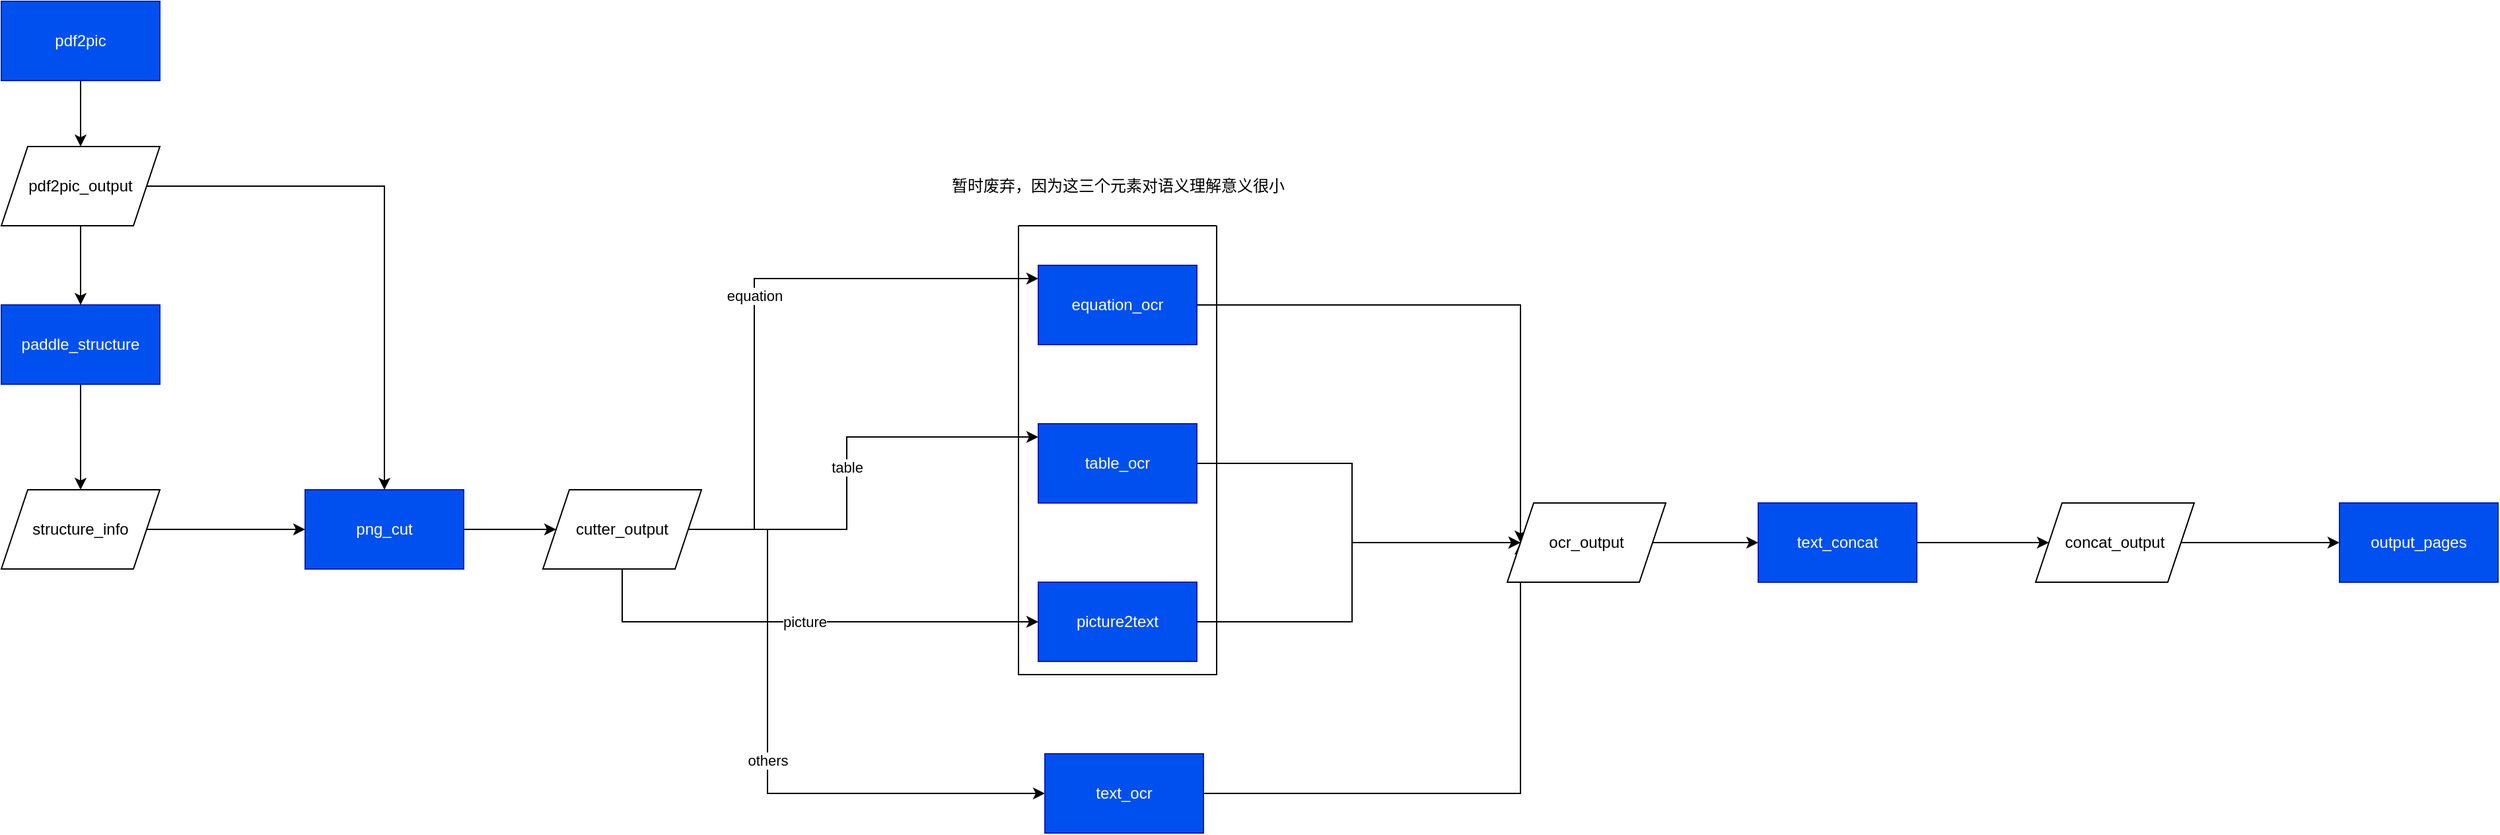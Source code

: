 <mxfile version="26.0.16">
  <diagram name="第 1 页" id="KZrwpAOeTvSQi1EUeY_K">
    <mxGraphModel dx="1226" dy="791" grid="1" gridSize="10" guides="1" tooltips="1" connect="1" arrows="1" fold="1" page="1" pageScale="1" pageWidth="1169" pageHeight="1654" math="0" shadow="0">
      <root>
        <mxCell id="0" />
        <mxCell id="1" parent="0" />
        <mxCell id="iK-Tf6I9okRKNBmvMFTR-24" value="" style="edgeStyle=orthogonalEdgeStyle;rounded=0;orthogonalLoop=1;jettySize=auto;html=1;" parent="1" source="iK-Tf6I9okRKNBmvMFTR-25" target="iK-Tf6I9okRKNBmvMFTR-43" edge="1">
          <mxGeometry relative="1" as="geometry" />
        </mxCell>
        <mxCell id="iK-Tf6I9okRKNBmvMFTR-25" value="pdf2pic" style="whiteSpace=wrap;html=1;fillColor=#0050ef;fontColor=#ffffff;strokeColor=#001DBC;" parent="1" vertex="1">
          <mxGeometry x="50" y="50" width="120" height="60" as="geometry" />
        </mxCell>
        <mxCell id="iK-Tf6I9okRKNBmvMFTR-26" value="" style="edgeStyle=orthogonalEdgeStyle;rounded=0;orthogonalLoop=1;jettySize=auto;html=1;" parent="1" source="iK-Tf6I9okRKNBmvMFTR-27" target="iK-Tf6I9okRKNBmvMFTR-45" edge="1">
          <mxGeometry relative="1" as="geometry" />
        </mxCell>
        <mxCell id="iK-Tf6I9okRKNBmvMFTR-27" value="paddle_structure" style="whiteSpace=wrap;html=1;fillColor=#0050ef;fontColor=#ffffff;strokeColor=#001DBC;" parent="1" vertex="1">
          <mxGeometry x="50" y="280" width="120" height="60" as="geometry" />
        </mxCell>
        <mxCell id="KYT_SiFIGZC-okh0g-tr-2" style="edgeStyle=orthogonalEdgeStyle;rounded=0;orthogonalLoop=1;jettySize=auto;html=1;entryX=0;entryY=0.5;entryDx=0;entryDy=0;" parent="1" source="iK-Tf6I9okRKNBmvMFTR-28" target="iK-Tf6I9okRKNBmvMFTR-46" edge="1">
          <mxGeometry relative="1" as="geometry" />
        </mxCell>
        <mxCell id="iK-Tf6I9okRKNBmvMFTR-28" value="png_cut" style="whiteSpace=wrap;html=1;fillColor=#0050ef;fontColor=#ffffff;strokeColor=#001DBC;" parent="1" vertex="1">
          <mxGeometry x="280" y="420" width="120" height="60" as="geometry" />
        </mxCell>
        <mxCell id="iK-Tf6I9okRKNBmvMFTR-29" value="equation" style="edgeStyle=orthogonalEdgeStyle;rounded=0;orthogonalLoop=1;jettySize=auto;html=1;exitX=1;exitY=0.5;exitDx=0;exitDy=0;" parent="1" source="iK-Tf6I9okRKNBmvMFTR-46" target="iK-Tf6I9okRKNBmvMFTR-37" edge="1">
          <mxGeometry relative="1" as="geometry">
            <mxPoint x="760" y="260" as="sourcePoint" />
            <Array as="points">
              <mxPoint x="620" y="450" />
              <mxPoint x="620" y="260" />
            </Array>
          </mxGeometry>
        </mxCell>
        <mxCell id="iK-Tf6I9okRKNBmvMFTR-31" value="table" style="edgeStyle=orthogonalEdgeStyle;rounded=0;orthogonalLoop=1;jettySize=auto;html=1;exitX=1;exitY=0.5;exitDx=0;exitDy=0;" parent="1" source="iK-Tf6I9okRKNBmvMFTR-46" target="iK-Tf6I9okRKNBmvMFTR-38" edge="1">
          <mxGeometry relative="1" as="geometry">
            <mxPoint x="760" y="380" as="sourcePoint" />
            <Array as="points">
              <mxPoint x="690" y="450" />
              <mxPoint x="690" y="380" />
            </Array>
          </mxGeometry>
        </mxCell>
        <mxCell id="iK-Tf6I9okRKNBmvMFTR-33" value="picture" style="edgeStyle=orthogonalEdgeStyle;rounded=0;orthogonalLoop=1;jettySize=auto;html=1;" parent="1" source="iK-Tf6I9okRKNBmvMFTR-46" target="iK-Tf6I9okRKNBmvMFTR-39" edge="1">
          <mxGeometry relative="1" as="geometry">
            <mxPoint x="760" y="520" as="sourcePoint" />
            <Array as="points">
              <mxPoint x="520" y="520" />
            </Array>
          </mxGeometry>
        </mxCell>
        <mxCell id="iK-Tf6I9okRKNBmvMFTR-35" value="others" style="edgeStyle=orthogonalEdgeStyle;rounded=0;orthogonalLoop=1;jettySize=auto;html=1;exitX=1;exitY=0.5;exitDx=0;exitDy=0;" parent="1" source="iK-Tf6I9okRKNBmvMFTR-46" target="iK-Tf6I9okRKNBmvMFTR-40" edge="1">
          <mxGeometry relative="1" as="geometry">
            <mxPoint x="760" y="650" as="sourcePoint" />
            <Array as="points">
              <mxPoint x="630" y="450" />
              <mxPoint x="630" y="650" />
            </Array>
          </mxGeometry>
        </mxCell>
        <mxCell id="KYT_SiFIGZC-okh0g-tr-5" style="edgeStyle=orthogonalEdgeStyle;rounded=0;orthogonalLoop=1;jettySize=auto;html=1;entryX=0;entryY=0.5;entryDx=0;entryDy=0;" parent="1" source="iK-Tf6I9okRKNBmvMFTR-37" target="KYT_SiFIGZC-okh0g-tr-4" edge="1">
          <mxGeometry relative="1" as="geometry" />
        </mxCell>
        <mxCell id="KYT_SiFIGZC-okh0g-tr-6" style="edgeStyle=orthogonalEdgeStyle;rounded=0;orthogonalLoop=1;jettySize=auto;html=1;entryX=0;entryY=0.5;entryDx=0;entryDy=0;" parent="1" source="iK-Tf6I9okRKNBmvMFTR-38" target="KYT_SiFIGZC-okh0g-tr-4" edge="1">
          <mxGeometry relative="1" as="geometry" />
        </mxCell>
        <mxCell id="KYT_SiFIGZC-okh0g-tr-7" style="edgeStyle=orthogonalEdgeStyle;rounded=0;orthogonalLoop=1;jettySize=auto;html=1;entryX=0;entryY=0.5;entryDx=0;entryDy=0;" parent="1" source="iK-Tf6I9okRKNBmvMFTR-39" target="KYT_SiFIGZC-okh0g-tr-4" edge="1">
          <mxGeometry relative="1" as="geometry" />
        </mxCell>
        <mxCell id="KYT_SiFIGZC-okh0g-tr-8" style="edgeStyle=orthogonalEdgeStyle;rounded=0;orthogonalLoop=1;jettySize=auto;html=1;entryX=0;entryY=0.5;entryDx=0;entryDy=0;" parent="1" source="iK-Tf6I9okRKNBmvMFTR-40" target="KYT_SiFIGZC-okh0g-tr-4" edge="1">
          <mxGeometry relative="1" as="geometry" />
        </mxCell>
        <mxCell id="iK-Tf6I9okRKNBmvMFTR-40" value="text_ocr" style="whiteSpace=wrap;html=1;fillColor=#0050ef;fontColor=#ffffff;strokeColor=#001DBC;" parent="1" vertex="1">
          <mxGeometry x="840" y="620" width="120" height="60" as="geometry" />
        </mxCell>
        <mxCell id="iK-Tf6I9okRKNBmvMFTR-41" value="" style="edgeStyle=orthogonalEdgeStyle;rounded=0;orthogonalLoop=1;jettySize=auto;html=1;" parent="1" source="iK-Tf6I9okRKNBmvMFTR-43" target="iK-Tf6I9okRKNBmvMFTR-27" edge="1">
          <mxGeometry relative="1" as="geometry" />
        </mxCell>
        <mxCell id="iK-Tf6I9okRKNBmvMFTR-42" style="edgeStyle=orthogonalEdgeStyle;rounded=0;orthogonalLoop=1;jettySize=auto;html=1;entryX=0.5;entryY=0;entryDx=0;entryDy=0;" parent="1" source="iK-Tf6I9okRKNBmvMFTR-43" target="iK-Tf6I9okRKNBmvMFTR-28" edge="1">
          <mxGeometry relative="1" as="geometry" />
        </mxCell>
        <mxCell id="iK-Tf6I9okRKNBmvMFTR-43" value="pdf2pic_output" style="shape=parallelogram;perimeter=parallelogramPerimeter;whiteSpace=wrap;html=1;fixedSize=1;" parent="1" vertex="1">
          <mxGeometry x="50" y="160" width="120" height="60" as="geometry" />
        </mxCell>
        <mxCell id="iK-Tf6I9okRKNBmvMFTR-44" value="" style="edgeStyle=orthogonalEdgeStyle;rounded=0;orthogonalLoop=1;jettySize=auto;html=1;" parent="1" source="iK-Tf6I9okRKNBmvMFTR-45" target="iK-Tf6I9okRKNBmvMFTR-28" edge="1">
          <mxGeometry relative="1" as="geometry" />
        </mxCell>
        <mxCell id="iK-Tf6I9okRKNBmvMFTR-45" value="structure_info" style="shape=parallelogram;perimeter=parallelogramPerimeter;whiteSpace=wrap;html=1;fixedSize=1;" parent="1" vertex="1">
          <mxGeometry x="50" y="420" width="120" height="60" as="geometry" />
        </mxCell>
        <mxCell id="iK-Tf6I9okRKNBmvMFTR-46" value="cutter_output" style="shape=parallelogram;perimeter=parallelogramPerimeter;whiteSpace=wrap;html=1;fixedSize=1;" parent="1" vertex="1">
          <mxGeometry x="460" y="420" width="120" height="60" as="geometry" />
        </mxCell>
        <mxCell id="7eJw-HNps75xbZNzOX0T-3" value="" style="edgeStyle=orthogonalEdgeStyle;rounded=0;orthogonalLoop=1;jettySize=auto;html=1;" parent="1" source="KYT_SiFIGZC-okh0g-tr-4" target="7eJw-HNps75xbZNzOX0T-2" edge="1">
          <mxGeometry relative="1" as="geometry" />
        </mxCell>
        <mxCell id="KYT_SiFIGZC-okh0g-tr-4" value="ocr_output" style="shape=parallelogram;perimeter=parallelogramPerimeter;whiteSpace=wrap;html=1;fixedSize=1;" parent="1" vertex="1">
          <mxGeometry x="1190" y="430" width="120" height="60" as="geometry" />
        </mxCell>
        <mxCell id="7eJw-HNps75xbZNzOX0T-5" value="" style="edgeStyle=orthogonalEdgeStyle;rounded=0;orthogonalLoop=1;jettySize=auto;html=1;" parent="1" source="7eJw-HNps75xbZNzOX0T-2" target="7eJw-HNps75xbZNzOX0T-4" edge="1">
          <mxGeometry relative="1" as="geometry" />
        </mxCell>
        <mxCell id="7eJw-HNps75xbZNzOX0T-2" value="text_concat" style="whiteSpace=wrap;html=1;fillColor=#0050ef;fontColor=#ffffff;strokeColor=#001DBC;" parent="1" vertex="1">
          <mxGeometry x="1380" y="430" width="120" height="60" as="geometry" />
        </mxCell>
        <mxCell id="7eJw-HNps75xbZNzOX0T-7" value="" style="edgeStyle=orthogonalEdgeStyle;rounded=0;orthogonalLoop=1;jettySize=auto;html=1;" parent="1" source="7eJw-HNps75xbZNzOX0T-4" target="7eJw-HNps75xbZNzOX0T-6" edge="1">
          <mxGeometry relative="1" as="geometry" />
        </mxCell>
        <mxCell id="7eJw-HNps75xbZNzOX0T-4" value="concat_output" style="shape=parallelogram;perimeter=parallelogramPerimeter;whiteSpace=wrap;html=1;fixedSize=1;" parent="1" vertex="1">
          <mxGeometry x="1590" y="430" width="120" height="60" as="geometry" />
        </mxCell>
        <mxCell id="7eJw-HNps75xbZNzOX0T-6" value="output_pages" style="whiteSpace=wrap;html=1;fillColor=#0050ef;fontColor=#ffffff;strokeColor=#001DBC;" parent="1" vertex="1">
          <mxGeometry x="1820" y="430" width="120" height="60" as="geometry" />
        </mxCell>
        <mxCell id="7eJw-HNps75xbZNzOX0T-8" value="暂时废弃，因为这三个元素对语义理解意义很小" style="text;html=1;align=center;verticalAlign=middle;resizable=0;points=[];autosize=1;strokeColor=none;fillColor=none;" parent="1" vertex="1">
          <mxGeometry x="755" y="175" width="280" height="30" as="geometry" />
        </mxCell>
        <mxCell id="GxbUfs9d-K5FI097WKsN-1" value="" style="swimlane;startSize=0;" vertex="1" parent="1">
          <mxGeometry x="820" y="220" width="150" height="340" as="geometry" />
        </mxCell>
        <mxCell id="iK-Tf6I9okRKNBmvMFTR-39" value="picture2text" style="whiteSpace=wrap;html=1;fillColor=#0050ef;fontColor=#ffffff;strokeColor=#001DBC;" parent="GxbUfs9d-K5FI097WKsN-1" vertex="1">
          <mxGeometry x="15" y="270" width="120" height="60" as="geometry" />
        </mxCell>
        <mxCell id="iK-Tf6I9okRKNBmvMFTR-38" value="table_ocr" style="whiteSpace=wrap;html=1;fillColor=#0050ef;fontColor=#ffffff;strokeColor=#001DBC;" parent="GxbUfs9d-K5FI097WKsN-1" vertex="1">
          <mxGeometry x="15" y="150" width="120" height="60" as="geometry" />
        </mxCell>
        <mxCell id="iK-Tf6I9okRKNBmvMFTR-37" value="equation_ocr" style="whiteSpace=wrap;html=1;fillColor=#0050ef;fontColor=#ffffff;strokeColor=#001DBC;" parent="GxbUfs9d-K5FI097WKsN-1" vertex="1">
          <mxGeometry x="15" y="30" width="120" height="60" as="geometry" />
        </mxCell>
      </root>
    </mxGraphModel>
  </diagram>
</mxfile>
